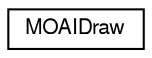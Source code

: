 digraph G
{
  edge [fontname="FreeSans",fontsize="10",labelfontname="FreeSans",labelfontsize="10"];
  node [fontname="FreeSans",fontsize="10",shape=record];
  rankdir=LR;
  Node1 [label="MOAIDraw",height=0.2,width=0.4,color="black", fillcolor="white", style="filled",URL="$class_m_o_a_i_draw.html",tooltip="Singleton for performing immediate mode drawing operations. See MOAIScriptDeck."];
}
